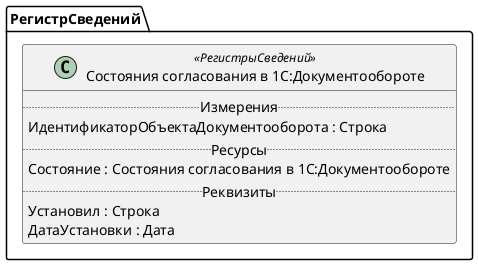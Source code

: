 ﻿@startuml СостоянияСогласованияВДокументообороте
'!include templates.wsd
'..\include templates.wsd
class РегистрСведений.СостоянияСогласованияВДокументообороте as "Состояния согласования в 1С:Документообороте" <<РегистрыСведений>>
{
..Измерения..
ИдентификаторОбъектаДокументооборота : Строка
..Ресурсы..
Состояние : Состояния согласования в 1С:Документообороте
..Реквизиты..
Установил : Строка
ДатаУстановки : Дата
}
@enduml
